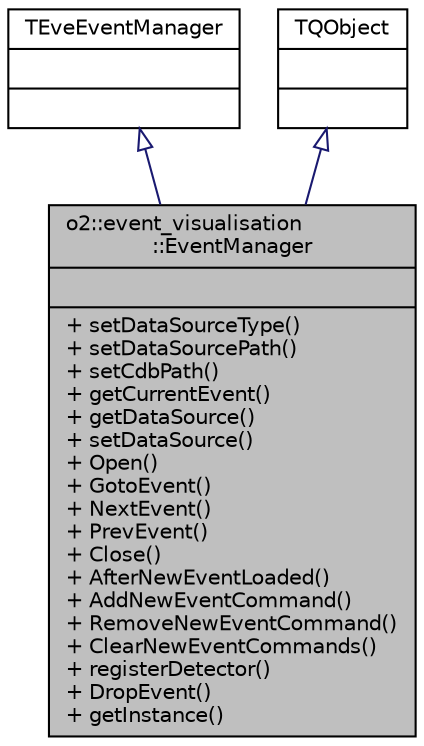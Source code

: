 digraph "o2::event_visualisation::EventManager"
{
 // INTERACTIVE_SVG=YES
  bgcolor="transparent";
  edge [fontname="Helvetica",fontsize="10",labelfontname="Helvetica",labelfontsize="10"];
  node [fontname="Helvetica",fontsize="10",shape=record];
  Node0 [label="{o2::event_visualisation\l::EventManager\n||+ setDataSourceType()\l+ setDataSourcePath()\l+ setCdbPath()\l+ getCurrentEvent()\l+ getDataSource()\l+ setDataSource()\l+ Open()\l+ GotoEvent()\l+ NextEvent()\l+ PrevEvent()\l+ Close()\l+ AfterNewEventLoaded()\l+ AddNewEventCommand()\l+ RemoveNewEventCommand()\l+ ClearNewEventCommands()\l+ registerDetector()\l+ DropEvent()\l+ getInstance()\l}",height=0.2,width=0.4,color="black", fillcolor="grey75", style="filled", fontcolor="black"];
  Node1 -> Node0 [dir="back",color="midnightblue",fontsize="10",style="solid",arrowtail="onormal",fontname="Helvetica"];
  Node1 [label="{TEveEventManager\n||}",height=0.2,width=0.4,color="black",URL="$d4/dd7/classTEveEventManager.html"];
  Node2 -> Node0 [dir="back",color="midnightblue",fontsize="10",style="solid",arrowtail="onormal",fontname="Helvetica"];
  Node2 [label="{TQObject\n||}",height=0.2,width=0.4,color="black",URL="$d7/d8b/classTQObject.html"];
}
